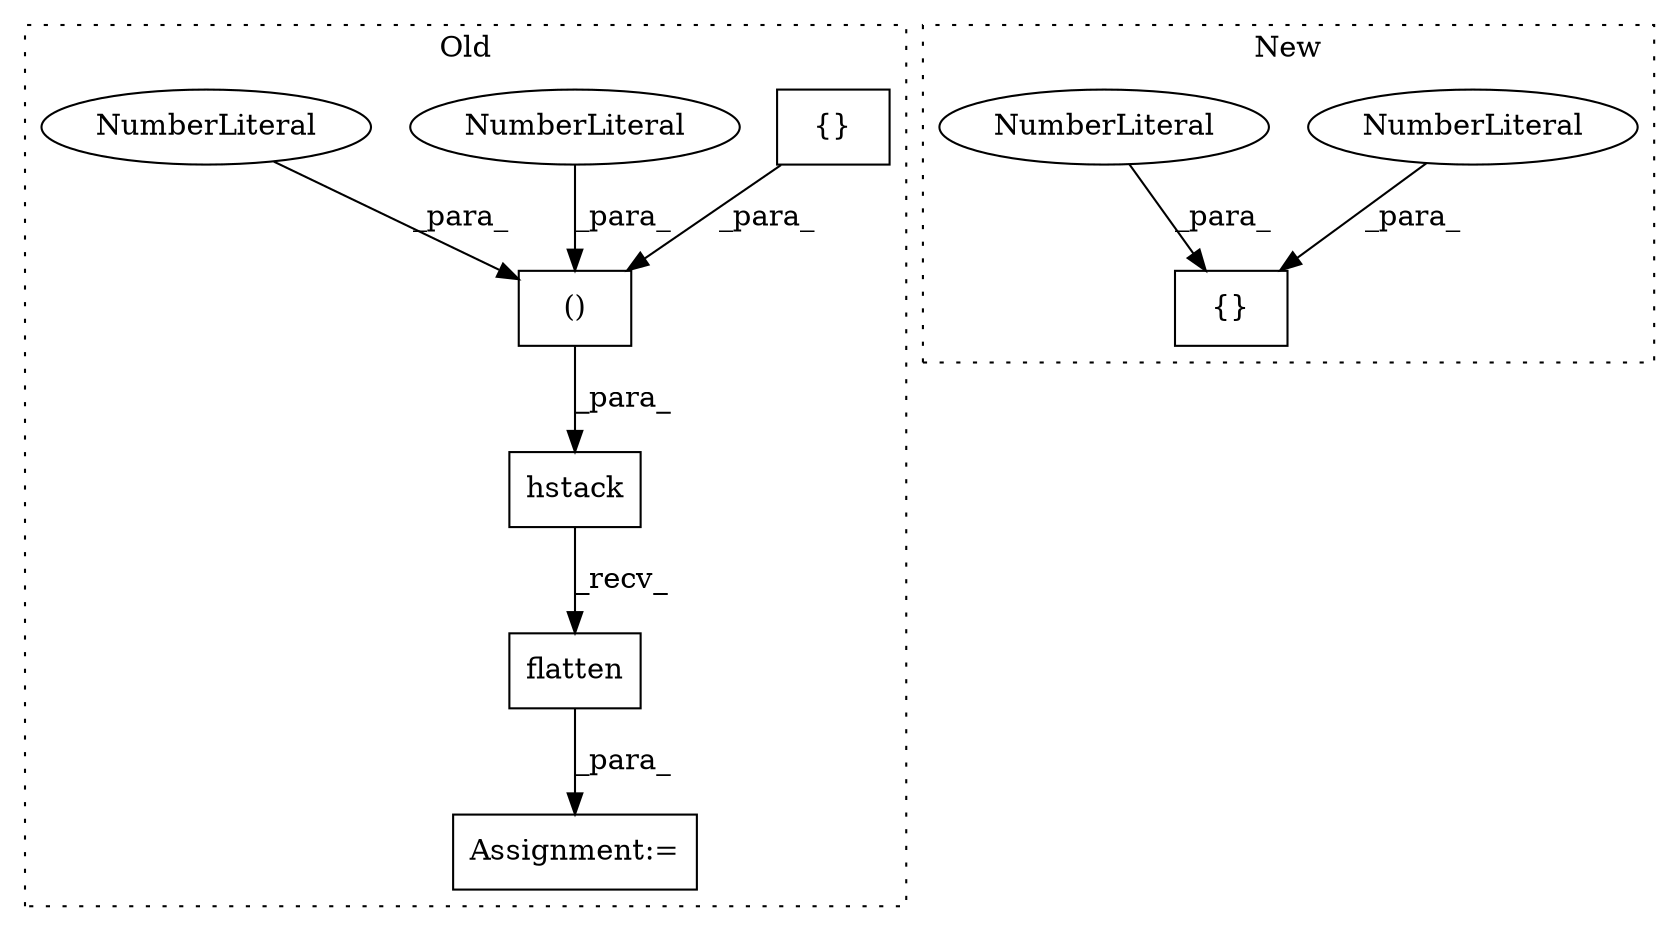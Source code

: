 digraph G {
subgraph cluster0 {
1 [label="hstack" a="32" s="636,727" l="12,2" shape="box"];
3 [label="()" a="106" s="648" l="79" shape="box"];
4 [label="Assignment:=" a="7" s="1038" l="12" shape="box"];
6 [label="{}" a="4" s="658,682" l="1,1" shape="box"];
7 [label="flatten" a="32" s="730" l="9" shape="box"];
8 [label="NumberLiteral" a="34" s="712" l="1" shape="ellipse"];
9 [label="NumberLiteral" a="34" s="726" l="1" shape="ellipse"];
label = "Old";
style="dotted";
}
subgraph cluster1 {
2 [label="{}" a="4" s="604,653" l="1,1" shape="box"];
5 [label="NumberLiteral" a="34" s="605" l="1" shape="ellipse"];
10 [label="NumberLiteral" a="34" s="652" l="1" shape="ellipse"];
label = "New";
style="dotted";
}
1 -> 7 [label="_recv_"];
3 -> 1 [label="_para_"];
5 -> 2 [label="_para_"];
6 -> 3 [label="_para_"];
7 -> 4 [label="_para_"];
8 -> 3 [label="_para_"];
9 -> 3 [label="_para_"];
10 -> 2 [label="_para_"];
}